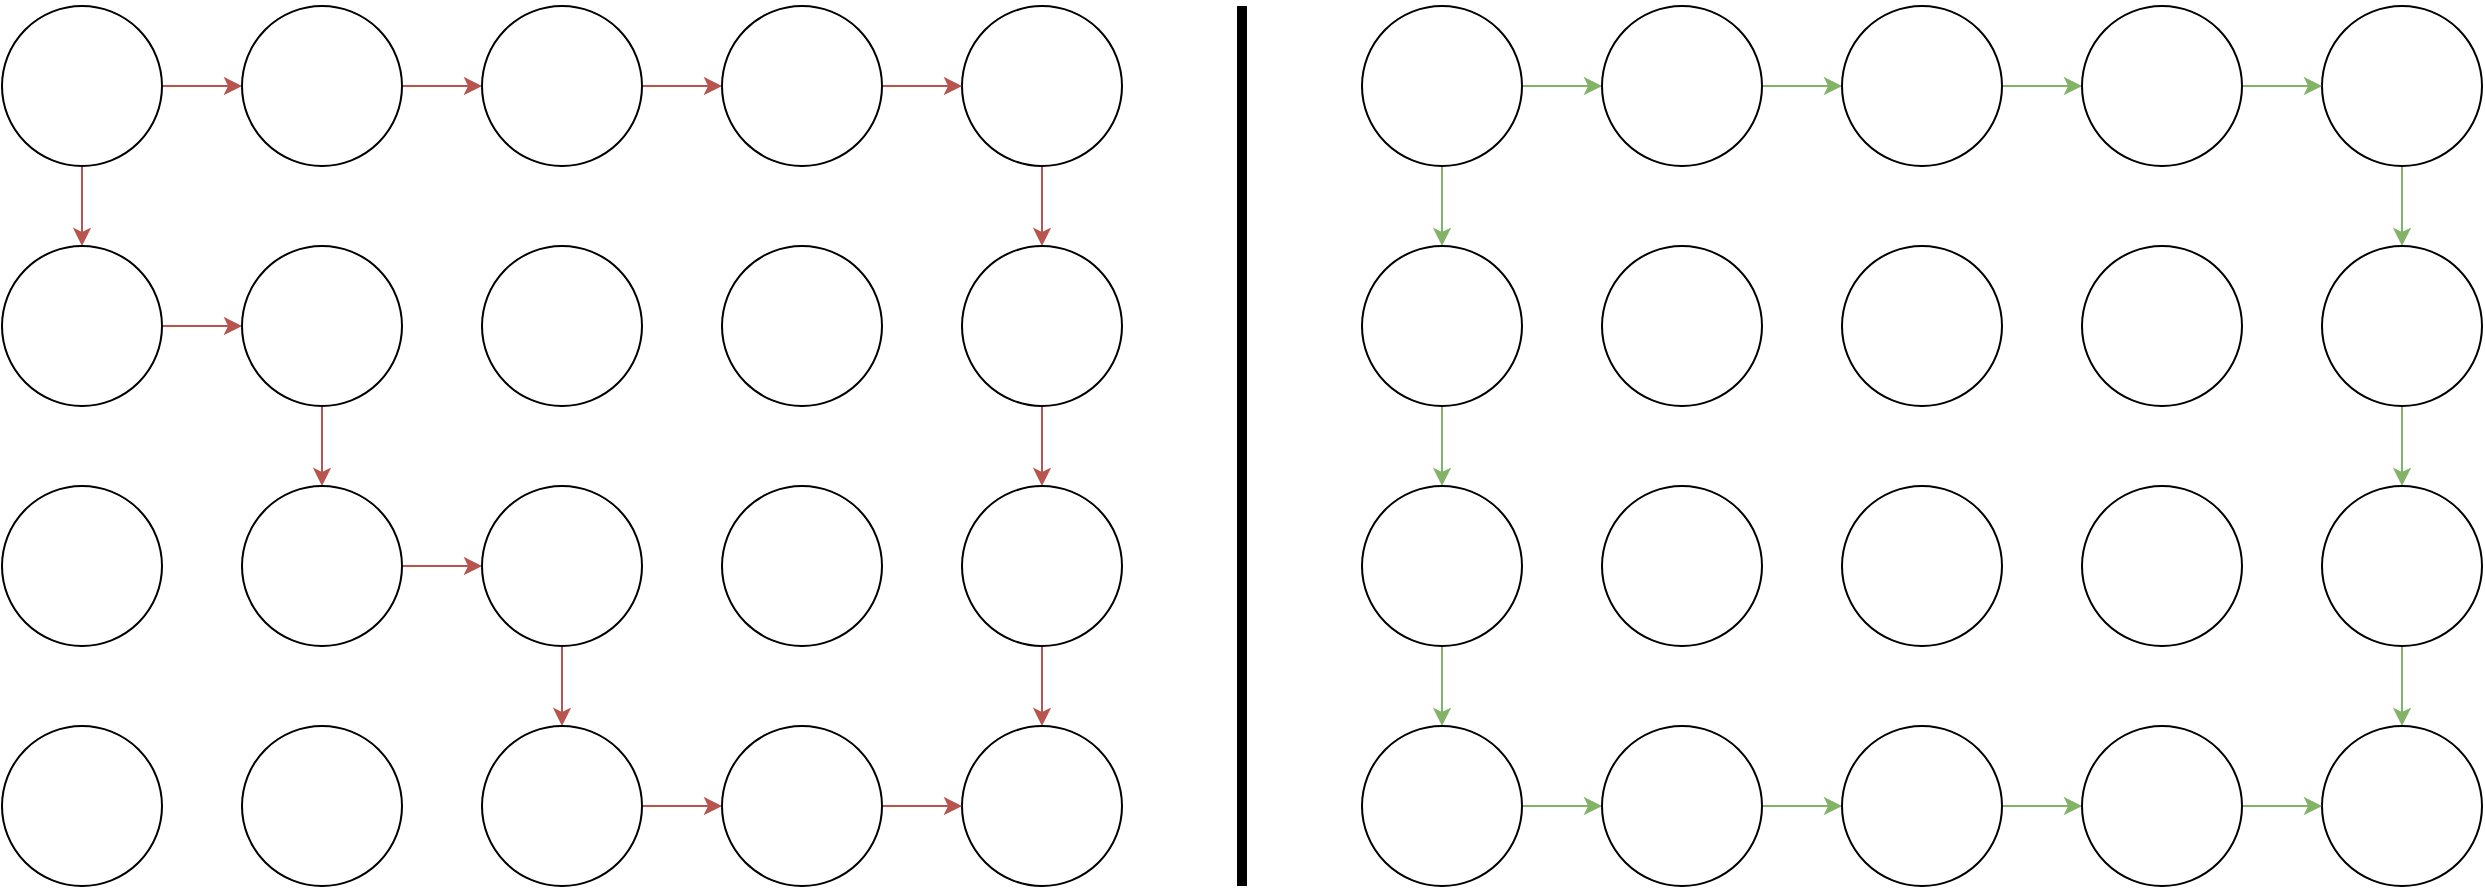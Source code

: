 <mxfile version="20.2.7" type="device"><diagram id="irnuftRMZlBKGVWm4Pla" name="Page-1"><mxGraphModel dx="1422" dy="771" grid="1" gridSize="10" guides="1" tooltips="1" connect="1" arrows="1" fold="1" page="1" pageScale="1" pageWidth="850" pageHeight="1100" math="0" shadow="0"><root><mxCell id="0"/><mxCell id="1" parent="0"/><mxCell id="3BEeFM5MzI9Dik_9mudw-23" value="" style="edgeStyle=orthogonalEdgeStyle;rounded=0;orthogonalLoop=1;jettySize=auto;html=1;fillColor=#f8cecc;strokeColor=#b85450;" edge="1" parent="1" source="3BEeFM5MzI9Dik_9mudw-1" target="3BEeFM5MzI9Dik_9mudw-8"><mxGeometry relative="1" as="geometry"/></mxCell><mxCell id="3BEeFM5MzI9Dik_9mudw-30" value="" style="edgeStyle=orthogonalEdgeStyle;rounded=0;orthogonalLoop=1;jettySize=auto;html=1;fillColor=#f8cecc;strokeColor=#b85450;" edge="1" parent="1" source="3BEeFM5MzI9Dik_9mudw-1" target="3BEeFM5MzI9Dik_9mudw-2"><mxGeometry relative="1" as="geometry"/></mxCell><mxCell id="3BEeFM5MzI9Dik_9mudw-1" value="" style="ellipse;whiteSpace=wrap;html=1;aspect=fixed;" vertex="1" parent="1"><mxGeometry x="40" y="200" width="80" height="80" as="geometry"/></mxCell><mxCell id="3BEeFM5MzI9Dik_9mudw-31" value="" style="edgeStyle=orthogonalEdgeStyle;rounded=0;orthogonalLoop=1;jettySize=auto;html=1;fillColor=#f8cecc;strokeColor=#b85450;" edge="1" parent="1" source="3BEeFM5MzI9Dik_9mudw-2" target="3BEeFM5MzI9Dik_9mudw-4"><mxGeometry relative="1" as="geometry"/></mxCell><mxCell id="3BEeFM5MzI9Dik_9mudw-2" value="" style="ellipse;whiteSpace=wrap;html=1;aspect=fixed;" vertex="1" parent="1"><mxGeometry x="160" y="200" width="80" height="80" as="geometry"/></mxCell><mxCell id="3BEeFM5MzI9Dik_9mudw-34" value="" style="edgeStyle=orthogonalEdgeStyle;rounded=0;orthogonalLoop=1;jettySize=auto;html=1;fillColor=#f8cecc;strokeColor=#b85450;" edge="1" parent="1" source="3BEeFM5MzI9Dik_9mudw-3" target="3BEeFM5MzI9Dik_9mudw-10"><mxGeometry relative="1" as="geometry"/></mxCell><mxCell id="3BEeFM5MzI9Dik_9mudw-3" value="" style="ellipse;whiteSpace=wrap;html=1;aspect=fixed;" vertex="1" parent="1"><mxGeometry x="520" y="200" width="80" height="80" as="geometry"/></mxCell><mxCell id="3BEeFM5MzI9Dik_9mudw-32" value="" style="edgeStyle=orthogonalEdgeStyle;rounded=0;orthogonalLoop=1;jettySize=auto;html=1;fillColor=#f8cecc;strokeColor=#b85450;" edge="1" parent="1" source="3BEeFM5MzI9Dik_9mudw-4" target="3BEeFM5MzI9Dik_9mudw-5"><mxGeometry relative="1" as="geometry"/></mxCell><mxCell id="3BEeFM5MzI9Dik_9mudw-4" value="" style="ellipse;whiteSpace=wrap;html=1;aspect=fixed;" vertex="1" parent="1"><mxGeometry x="280" y="200" width="80" height="80" as="geometry"/></mxCell><mxCell id="3BEeFM5MzI9Dik_9mudw-33" value="" style="edgeStyle=orthogonalEdgeStyle;rounded=0;orthogonalLoop=1;jettySize=auto;html=1;fillColor=#f8cecc;strokeColor=#b85450;" edge="1" parent="1" source="3BEeFM5MzI9Dik_9mudw-5" target="3BEeFM5MzI9Dik_9mudw-3"><mxGeometry relative="1" as="geometry"/></mxCell><mxCell id="3BEeFM5MzI9Dik_9mudw-5" value="" style="ellipse;whiteSpace=wrap;html=1;aspect=fixed;" vertex="1" parent="1"><mxGeometry x="400" y="200" width="80" height="80" as="geometry"/></mxCell><mxCell id="3BEeFM5MzI9Dik_9mudw-39" value="" style="edgeStyle=orthogonalEdgeStyle;rounded=0;orthogonalLoop=1;jettySize=auto;html=1;fillColor=#f8cecc;strokeColor=#b85450;" edge="1" parent="1" source="3BEeFM5MzI9Dik_9mudw-8" target="3BEeFM5MzI9Dik_9mudw-9"><mxGeometry relative="1" as="geometry"><Array as="points"><mxPoint x="140" y="360"/><mxPoint x="140" y="360"/></Array></mxGeometry></mxCell><mxCell id="3BEeFM5MzI9Dik_9mudw-8" value="" style="ellipse;whiteSpace=wrap;html=1;aspect=fixed;" vertex="1" parent="1"><mxGeometry x="40" y="320" width="80" height="80" as="geometry"/></mxCell><mxCell id="3BEeFM5MzI9Dik_9mudw-25" value="" style="edgeStyle=orthogonalEdgeStyle;rounded=0;orthogonalLoop=1;jettySize=auto;html=1;fillColor=#f8cecc;strokeColor=#b85450;" edge="1" parent="1" source="3BEeFM5MzI9Dik_9mudw-9" target="3BEeFM5MzI9Dik_9mudw-14"><mxGeometry relative="1" as="geometry"><Array as="points"><mxPoint x="200" y="420"/><mxPoint x="200" y="420"/></Array></mxGeometry></mxCell><mxCell id="3BEeFM5MzI9Dik_9mudw-9" value="" style="ellipse;whiteSpace=wrap;html=1;aspect=fixed;" vertex="1" parent="1"><mxGeometry x="160" y="320" width="80" height="80" as="geometry"/></mxCell><mxCell id="3BEeFM5MzI9Dik_9mudw-35" value="" style="edgeStyle=orthogonalEdgeStyle;rounded=0;orthogonalLoop=1;jettySize=auto;html=1;fillColor=#f8cecc;strokeColor=#b85450;" edge="1" parent="1" source="3BEeFM5MzI9Dik_9mudw-10" target="3BEeFM5MzI9Dik_9mudw-15"><mxGeometry relative="1" as="geometry"/></mxCell><mxCell id="3BEeFM5MzI9Dik_9mudw-10" value="" style="ellipse;whiteSpace=wrap;html=1;aspect=fixed;" vertex="1" parent="1"><mxGeometry x="520" y="320" width="80" height="80" as="geometry"/></mxCell><mxCell id="3BEeFM5MzI9Dik_9mudw-11" value="" style="ellipse;whiteSpace=wrap;html=1;aspect=fixed;" vertex="1" parent="1"><mxGeometry x="280" y="320" width="80" height="80" as="geometry"/></mxCell><mxCell id="3BEeFM5MzI9Dik_9mudw-12" value="" style="ellipse;whiteSpace=wrap;html=1;aspect=fixed;" vertex="1" parent="1"><mxGeometry x="400" y="320" width="80" height="80" as="geometry"/></mxCell><mxCell id="3BEeFM5MzI9Dik_9mudw-13" value="" style="ellipse;whiteSpace=wrap;html=1;aspect=fixed;" vertex="1" parent="1"><mxGeometry x="40" y="440" width="80" height="80" as="geometry"/></mxCell><mxCell id="3BEeFM5MzI9Dik_9mudw-26" value="" style="edgeStyle=orthogonalEdgeStyle;rounded=0;orthogonalLoop=1;jettySize=auto;html=1;fillColor=#f8cecc;strokeColor=#b85450;" edge="1" parent="1" source="3BEeFM5MzI9Dik_9mudw-14" target="3BEeFM5MzI9Dik_9mudw-16"><mxGeometry relative="1" as="geometry"/></mxCell><mxCell id="3BEeFM5MzI9Dik_9mudw-14" value="" style="ellipse;whiteSpace=wrap;html=1;aspect=fixed;" vertex="1" parent="1"><mxGeometry x="160" y="440" width="80" height="80" as="geometry"/></mxCell><mxCell id="3BEeFM5MzI9Dik_9mudw-36" value="" style="edgeStyle=orthogonalEdgeStyle;rounded=0;orthogonalLoop=1;jettySize=auto;html=1;fillColor=#f8cecc;strokeColor=#b85450;" edge="1" parent="1" source="3BEeFM5MzI9Dik_9mudw-15" target="3BEeFM5MzI9Dik_9mudw-20"><mxGeometry relative="1" as="geometry"/></mxCell><mxCell id="3BEeFM5MzI9Dik_9mudw-15" value="" style="ellipse;whiteSpace=wrap;html=1;aspect=fixed;" vertex="1" parent="1"><mxGeometry x="520" y="440" width="80" height="80" as="geometry"/></mxCell><mxCell id="3BEeFM5MzI9Dik_9mudw-27" value="" style="edgeStyle=orthogonalEdgeStyle;rounded=0;orthogonalLoop=1;jettySize=auto;html=1;fillColor=#f8cecc;strokeColor=#b85450;" edge="1" parent="1" source="3BEeFM5MzI9Dik_9mudw-16" target="3BEeFM5MzI9Dik_9mudw-21"><mxGeometry relative="1" as="geometry"><Array as="points"><mxPoint x="320" y="540"/><mxPoint x="320" y="540"/></Array></mxGeometry></mxCell><mxCell id="3BEeFM5MzI9Dik_9mudw-16" value="" style="ellipse;whiteSpace=wrap;html=1;aspect=fixed;" vertex="1" parent="1"><mxGeometry x="280" y="440" width="80" height="80" as="geometry"/></mxCell><mxCell id="3BEeFM5MzI9Dik_9mudw-17" value="" style="ellipse;whiteSpace=wrap;html=1;aspect=fixed;" vertex="1" parent="1"><mxGeometry x="400" y="440" width="80" height="80" as="geometry"/></mxCell><mxCell id="3BEeFM5MzI9Dik_9mudw-18" value="" style="ellipse;whiteSpace=wrap;html=1;aspect=fixed;" vertex="1" parent="1"><mxGeometry x="40" y="560" width="80" height="80" as="geometry"/></mxCell><mxCell id="3BEeFM5MzI9Dik_9mudw-19" value="" style="ellipse;whiteSpace=wrap;html=1;aspect=fixed;" vertex="1" parent="1"><mxGeometry x="160" y="560" width="80" height="80" as="geometry"/></mxCell><mxCell id="3BEeFM5MzI9Dik_9mudw-20" value="" style="ellipse;whiteSpace=wrap;html=1;aspect=fixed;" vertex="1" parent="1"><mxGeometry x="520" y="560" width="80" height="80" as="geometry"/></mxCell><mxCell id="3BEeFM5MzI9Dik_9mudw-28" value="" style="edgeStyle=orthogonalEdgeStyle;rounded=0;orthogonalLoop=1;jettySize=auto;html=1;fillColor=#f8cecc;strokeColor=#b85450;" edge="1" parent="1" source="3BEeFM5MzI9Dik_9mudw-21" target="3BEeFM5MzI9Dik_9mudw-22"><mxGeometry relative="1" as="geometry"/></mxCell><mxCell id="3BEeFM5MzI9Dik_9mudw-21" value="" style="ellipse;whiteSpace=wrap;html=1;aspect=fixed;" vertex="1" parent="1"><mxGeometry x="280" y="560" width="80" height="80" as="geometry"/></mxCell><mxCell id="3BEeFM5MzI9Dik_9mudw-29" value="" style="edgeStyle=orthogonalEdgeStyle;rounded=0;orthogonalLoop=1;jettySize=auto;html=1;fillColor=#f8cecc;strokeColor=#b85450;" edge="1" parent="1" source="3BEeFM5MzI9Dik_9mudw-22" target="3BEeFM5MzI9Dik_9mudw-20"><mxGeometry relative="1" as="geometry"/></mxCell><mxCell id="3BEeFM5MzI9Dik_9mudw-22" value="" style="ellipse;whiteSpace=wrap;html=1;aspect=fixed;" vertex="1" parent="1"><mxGeometry x="400" y="560" width="80" height="80" as="geometry"/></mxCell><mxCell id="3BEeFM5MzI9Dik_9mudw-96" value="" style="edgeStyle=orthogonalEdgeStyle;rounded=0;orthogonalLoop=1;jettySize=auto;html=1;strokeWidth=1;fillColor=#d5e8d4;strokeColor=#82b366;" edge="1" parent="1" source="3BEeFM5MzI9Dik_9mudw-51" target="3BEeFM5MzI9Dik_9mudw-61"><mxGeometry relative="1" as="geometry"/></mxCell><mxCell id="3BEeFM5MzI9Dik_9mudw-103" value="" style="edgeStyle=orthogonalEdgeStyle;rounded=0;orthogonalLoop=1;jettySize=auto;html=1;strokeWidth=1;fillColor=#d5e8d4;strokeColor=#82b366;" edge="1" parent="1" source="3BEeFM5MzI9Dik_9mudw-51" target="3BEeFM5MzI9Dik_9mudw-53"><mxGeometry relative="1" as="geometry"/></mxCell><mxCell id="3BEeFM5MzI9Dik_9mudw-51" value="" style="ellipse;whiteSpace=wrap;html=1;aspect=fixed;" vertex="1" parent="1"><mxGeometry x="720" y="200" width="80" height="80" as="geometry"/></mxCell><mxCell id="3BEeFM5MzI9Dik_9mudw-104" value="" style="edgeStyle=orthogonalEdgeStyle;rounded=0;orthogonalLoop=1;jettySize=auto;html=1;strokeWidth=1;fillColor=#d5e8d4;strokeColor=#82b366;" edge="1" parent="1" source="3BEeFM5MzI9Dik_9mudw-53" target="3BEeFM5MzI9Dik_9mudw-57"><mxGeometry relative="1" as="geometry"/></mxCell><mxCell id="3BEeFM5MzI9Dik_9mudw-53" value="" style="ellipse;whiteSpace=wrap;html=1;aspect=fixed;" vertex="1" parent="1"><mxGeometry x="840" y="200" width="80" height="80" as="geometry"/></mxCell><mxCell id="3BEeFM5MzI9Dik_9mudw-108" value="" style="edgeStyle=orthogonalEdgeStyle;rounded=0;orthogonalLoop=1;jettySize=auto;html=1;strokeWidth=1;fillColor=#d5e8d4;strokeColor=#82b366;" edge="1" parent="1" source="3BEeFM5MzI9Dik_9mudw-55" target="3BEeFM5MzI9Dik_9mudw-66"><mxGeometry relative="1" as="geometry"/></mxCell><mxCell id="3BEeFM5MzI9Dik_9mudw-55" value="" style="ellipse;whiteSpace=wrap;html=1;aspect=fixed;" vertex="1" parent="1"><mxGeometry x="1200" y="200" width="80" height="80" as="geometry"/></mxCell><mxCell id="3BEeFM5MzI9Dik_9mudw-105" value="" style="edgeStyle=orthogonalEdgeStyle;rounded=0;orthogonalLoop=1;jettySize=auto;html=1;strokeWidth=1;fillColor=#d5e8d4;strokeColor=#82b366;" edge="1" parent="1" source="3BEeFM5MzI9Dik_9mudw-57" target="3BEeFM5MzI9Dik_9mudw-59"><mxGeometry relative="1" as="geometry"/></mxCell><mxCell id="3BEeFM5MzI9Dik_9mudw-57" value="" style="ellipse;whiteSpace=wrap;html=1;aspect=fixed;" vertex="1" parent="1"><mxGeometry x="960" y="200" width="80" height="80" as="geometry"/></mxCell><mxCell id="3BEeFM5MzI9Dik_9mudw-107" value="" style="edgeStyle=orthogonalEdgeStyle;rounded=0;orthogonalLoop=1;jettySize=auto;html=1;strokeWidth=1;fillColor=#d5e8d4;strokeColor=#82b366;" edge="1" parent="1" source="3BEeFM5MzI9Dik_9mudw-59" target="3BEeFM5MzI9Dik_9mudw-55"><mxGeometry relative="1" as="geometry"/></mxCell><mxCell id="3BEeFM5MzI9Dik_9mudw-59" value="" style="ellipse;whiteSpace=wrap;html=1;aspect=fixed;" vertex="1" parent="1"><mxGeometry x="1080" y="200" width="80" height="80" as="geometry"/></mxCell><mxCell id="3BEeFM5MzI9Dik_9mudw-97" value="" style="edgeStyle=orthogonalEdgeStyle;rounded=0;orthogonalLoop=1;jettySize=auto;html=1;strokeWidth=1;fillColor=#d5e8d4;strokeColor=#82b366;" edge="1" parent="1" source="3BEeFM5MzI9Dik_9mudw-61" target="3BEeFM5MzI9Dik_9mudw-71"><mxGeometry relative="1" as="geometry"/></mxCell><mxCell id="3BEeFM5MzI9Dik_9mudw-61" value="" style="ellipse;whiteSpace=wrap;html=1;aspect=fixed;" vertex="1" parent="1"><mxGeometry x="720" y="320" width="80" height="80" as="geometry"/></mxCell><mxCell id="3BEeFM5MzI9Dik_9mudw-64" value="" style="ellipse;whiteSpace=wrap;html=1;aspect=fixed;" vertex="1" parent="1"><mxGeometry x="840" y="320" width="80" height="80" as="geometry"/></mxCell><mxCell id="3BEeFM5MzI9Dik_9mudw-109" value="" style="edgeStyle=orthogonalEdgeStyle;rounded=0;orthogonalLoop=1;jettySize=auto;html=1;strokeWidth=1;fillColor=#d5e8d4;strokeColor=#82b366;" edge="1" parent="1" source="3BEeFM5MzI9Dik_9mudw-66" target="3BEeFM5MzI9Dik_9mudw-76"><mxGeometry relative="1" as="geometry"/></mxCell><mxCell id="3BEeFM5MzI9Dik_9mudw-66" value="" style="ellipse;whiteSpace=wrap;html=1;aspect=fixed;" vertex="1" parent="1"><mxGeometry x="1200" y="320" width="80" height="80" as="geometry"/></mxCell><mxCell id="3BEeFM5MzI9Dik_9mudw-68" value="" style="ellipse;whiteSpace=wrap;html=1;aspect=fixed;" vertex="1" parent="1"><mxGeometry x="960" y="320" width="80" height="80" as="geometry"/></mxCell><mxCell id="3BEeFM5MzI9Dik_9mudw-69" value="" style="ellipse;whiteSpace=wrap;html=1;aspect=fixed;" vertex="1" parent="1"><mxGeometry x="1080" y="320" width="80" height="80" as="geometry"/></mxCell><mxCell id="3BEeFM5MzI9Dik_9mudw-98" value="" style="edgeStyle=orthogonalEdgeStyle;rounded=0;orthogonalLoop=1;jettySize=auto;html=1;strokeWidth=1;fillColor=#d5e8d4;strokeColor=#82b366;" edge="1" parent="1" source="3BEeFM5MzI9Dik_9mudw-71" target="3BEeFM5MzI9Dik_9mudw-84"><mxGeometry relative="1" as="geometry"/></mxCell><mxCell id="3BEeFM5MzI9Dik_9mudw-71" value="" style="ellipse;whiteSpace=wrap;html=1;aspect=fixed;" vertex="1" parent="1"><mxGeometry x="720" y="440" width="80" height="80" as="geometry"/></mxCell><mxCell id="3BEeFM5MzI9Dik_9mudw-74" value="" style="ellipse;whiteSpace=wrap;html=1;aspect=fixed;" vertex="1" parent="1"><mxGeometry x="840" y="440" width="80" height="80" as="geometry"/></mxCell><mxCell id="3BEeFM5MzI9Dik_9mudw-110" value="" style="edgeStyle=orthogonalEdgeStyle;rounded=0;orthogonalLoop=1;jettySize=auto;html=1;strokeWidth=1;fillColor=#d5e8d4;strokeColor=#82b366;" edge="1" parent="1" source="3BEeFM5MzI9Dik_9mudw-76" target="3BEeFM5MzI9Dik_9mudw-87"><mxGeometry relative="1" as="geometry"/></mxCell><mxCell id="3BEeFM5MzI9Dik_9mudw-76" value="" style="ellipse;whiteSpace=wrap;html=1;aspect=fixed;" vertex="1" parent="1"><mxGeometry x="1200" y="440" width="80" height="80" as="geometry"/></mxCell><mxCell id="3BEeFM5MzI9Dik_9mudw-79" value="" style="ellipse;whiteSpace=wrap;html=1;aspect=fixed;" vertex="1" parent="1"><mxGeometry x="960" y="440" width="80" height="80" as="geometry"/></mxCell><mxCell id="3BEeFM5MzI9Dik_9mudw-81" value="" style="ellipse;whiteSpace=wrap;html=1;aspect=fixed;" vertex="1" parent="1"><mxGeometry x="1080" y="440" width="80" height="80" as="geometry"/></mxCell><mxCell id="3BEeFM5MzI9Dik_9mudw-99" value="" style="edgeStyle=orthogonalEdgeStyle;rounded=0;orthogonalLoop=1;jettySize=auto;html=1;strokeWidth=1;fillColor=#d5e8d4;strokeColor=#82b366;" edge="1" parent="1" source="3BEeFM5MzI9Dik_9mudw-84" target="3BEeFM5MzI9Dik_9mudw-86"><mxGeometry relative="1" as="geometry"/></mxCell><mxCell id="3BEeFM5MzI9Dik_9mudw-84" value="" style="ellipse;whiteSpace=wrap;html=1;aspect=fixed;" vertex="1" parent="1"><mxGeometry x="720" y="560" width="80" height="80" as="geometry"/></mxCell><mxCell id="3BEeFM5MzI9Dik_9mudw-100" value="" style="edgeStyle=orthogonalEdgeStyle;rounded=0;orthogonalLoop=1;jettySize=auto;html=1;strokeWidth=1;fillColor=#d5e8d4;strokeColor=#82b366;" edge="1" parent="1" source="3BEeFM5MzI9Dik_9mudw-86" target="3BEeFM5MzI9Dik_9mudw-90"><mxGeometry relative="1" as="geometry"/></mxCell><mxCell id="3BEeFM5MzI9Dik_9mudw-86" value="" style="ellipse;whiteSpace=wrap;html=1;aspect=fixed;" vertex="1" parent="1"><mxGeometry x="840" y="560" width="80" height="80" as="geometry"/></mxCell><mxCell id="3BEeFM5MzI9Dik_9mudw-87" value="" style="ellipse;whiteSpace=wrap;html=1;aspect=fixed;" vertex="1" parent="1"><mxGeometry x="1200" y="560" width="80" height="80" as="geometry"/></mxCell><mxCell id="3BEeFM5MzI9Dik_9mudw-101" value="" style="edgeStyle=orthogonalEdgeStyle;rounded=0;orthogonalLoop=1;jettySize=auto;html=1;strokeWidth=1;fillColor=#d5e8d4;strokeColor=#82b366;" edge="1" parent="1" source="3BEeFM5MzI9Dik_9mudw-90" target="3BEeFM5MzI9Dik_9mudw-92"><mxGeometry relative="1" as="geometry"/></mxCell><mxCell id="3BEeFM5MzI9Dik_9mudw-90" value="" style="ellipse;whiteSpace=wrap;html=1;aspect=fixed;" vertex="1" parent="1"><mxGeometry x="960" y="560" width="80" height="80" as="geometry"/></mxCell><mxCell id="3BEeFM5MzI9Dik_9mudw-102" value="" style="edgeStyle=orthogonalEdgeStyle;rounded=0;orthogonalLoop=1;jettySize=auto;html=1;strokeWidth=1;fillColor=#d5e8d4;strokeColor=#82b366;" edge="1" parent="1" source="3BEeFM5MzI9Dik_9mudw-92" target="3BEeFM5MzI9Dik_9mudw-87"><mxGeometry relative="1" as="geometry"/></mxCell><mxCell id="3BEeFM5MzI9Dik_9mudw-92" value="" style="ellipse;whiteSpace=wrap;html=1;aspect=fixed;" vertex="1" parent="1"><mxGeometry x="1080" y="560" width="80" height="80" as="geometry"/></mxCell><mxCell id="3BEeFM5MzI9Dik_9mudw-93" value="" style="endArrow=none;html=1;rounded=0;strokeWidth=5;" edge="1" parent="1"><mxGeometry width="50" height="50" relative="1" as="geometry"><mxPoint x="660" y="640" as="sourcePoint"/><mxPoint x="660" y="200" as="targetPoint"/></mxGeometry></mxCell></root></mxGraphModel></diagram></mxfile>